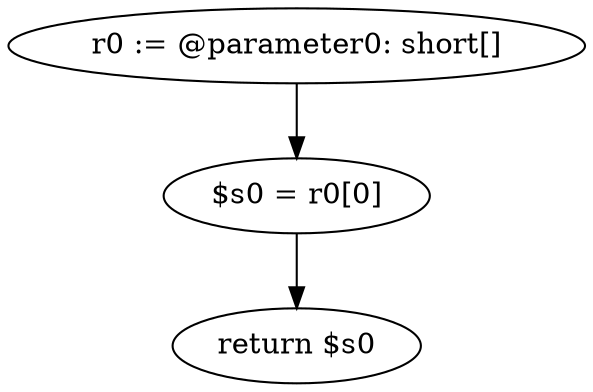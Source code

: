 digraph "unitGraph" {
    "r0 := @parameter0: short[]"
    "$s0 = r0[0]"
    "return $s0"
    "r0 := @parameter0: short[]"->"$s0 = r0[0]";
    "$s0 = r0[0]"->"return $s0";
}
